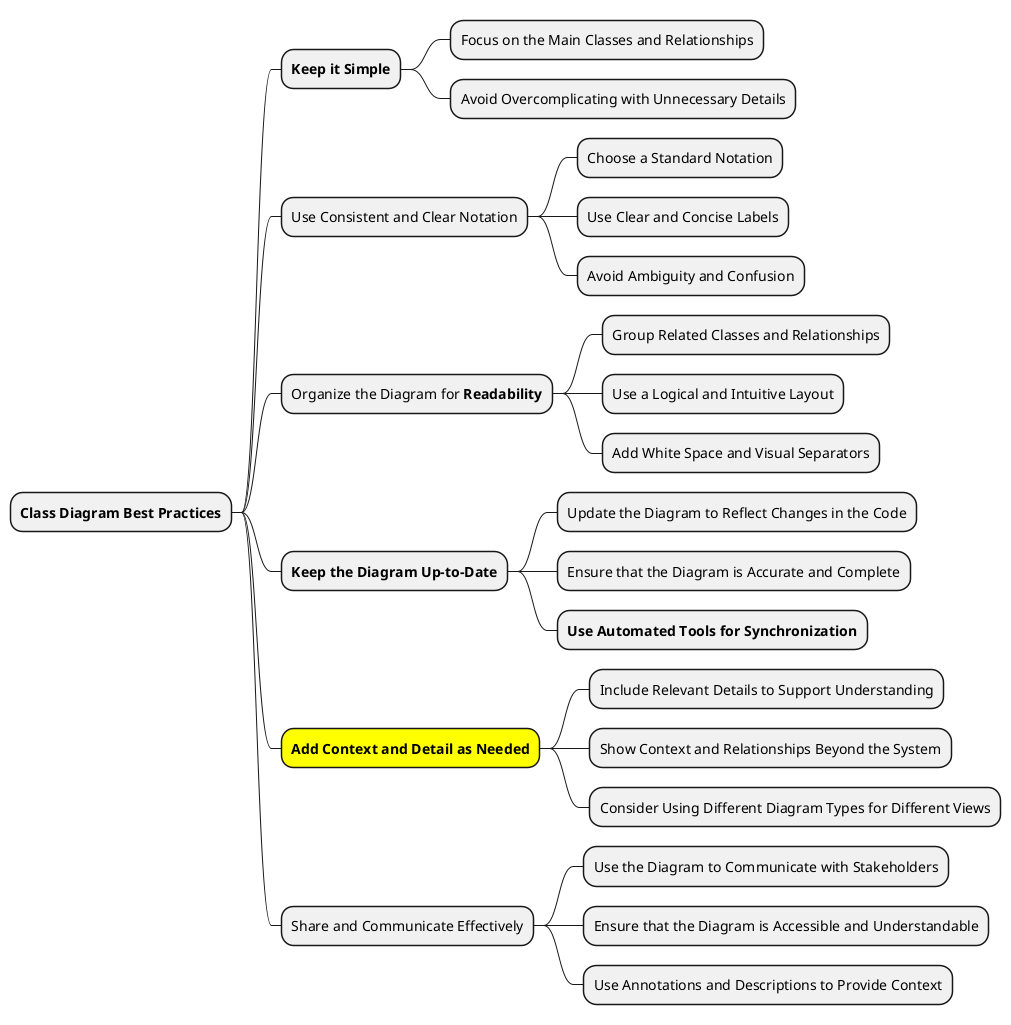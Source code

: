 @startmindmap

* **Class Diagram Best Practices**
** **Keep it Simple**
*** Focus on the Main Classes and Relationships
*** Avoid Overcomplicating with Unnecessary Details
** Use Consistent and Clear Notation
*** Choose a Standard Notation
*** Use Clear and Concise Labels
*** Avoid Ambiguity and Confusion
** Organize the Diagram for **Readability**
*** Group Related Classes and Relationships
*** Use a Logical and Intuitive Layout
*** Add White Space and Visual Separators
** **Keep the Diagram Up-to-Date**
*** Update the Diagram to Reflect Changes in the Code
*** Ensure that the Diagram is Accurate and Complete
*** **Use Automated Tools for Synchronization**
**[#yellow] **Add Context and Detail as Needed**
*** Include Relevant Details to Support Understanding
*** Show Context and Relationships Beyond the System
*** Consider Using Different Diagram Types for Different Views
** Share and Communicate Effectively
*** Use the Diagram to Communicate with Stakeholders
*** Ensure that the Diagram is Accessible and Understandable
*** Use Annotations and Descriptions to Provide Context
@endmindmap